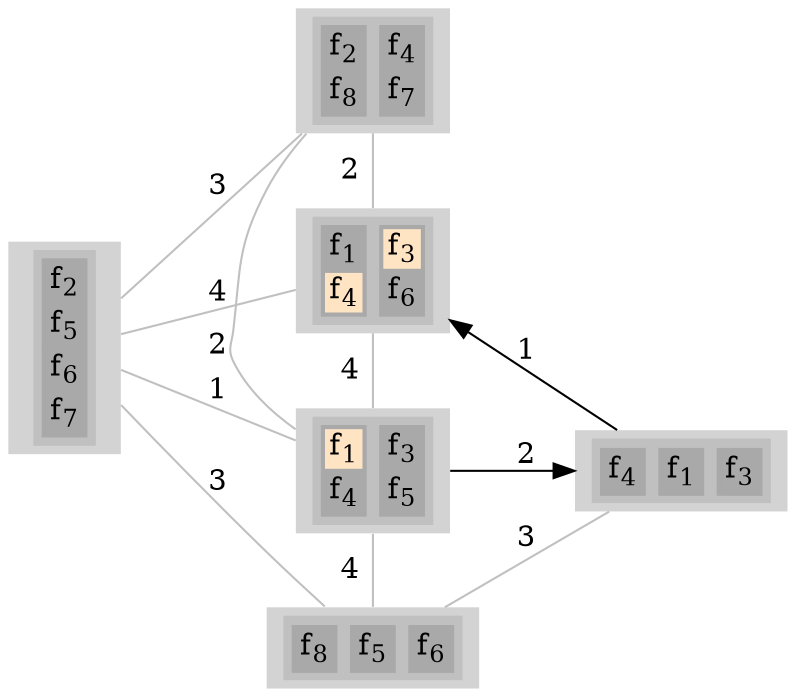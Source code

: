 digraph G
{
ranksep = "equally"
rankdir = LR
node [shape=none]
{rank = same; 1; };
{rank = same; 2; 3; 5; 6; };
{rank = same; 4; };
5[style=filled
label=<
<TABLE BORDER="0" BGCOLOR="grey">
<TR>
<TD>
<TABLE BORDER="0" BGCOLOR="darkgrey">
<TR><TD PORT="f1" BGCOLOR="bisque">f<SUB>1</SUB></TD></TR>
<TR><TD PORT="f4" BGCOLOR="darkgrey">f<SUB>4</SUB></TD></TR>
</TABLE>
</TD>
<TD>
<TABLE BORDER="0" BGCOLOR="darkgrey">
<TR><TD PORT="f3" BGCOLOR="darkgrey">f<SUB>3</SUB></TD></TR>
<TR><TD PORT="f5" BGCOLOR="darkgrey">f<SUB>5</SUB></TD></TR>
</TABLE>
</TD>
</TR>
</TABLE>>]

3[style=filled
label=<
<TABLE BORDER="0" BGCOLOR="grey">
<TR>
<TD>
<TABLE BORDER="0" BGCOLOR="darkgrey">
<TR><TD PORT="f1" BGCOLOR="darkgrey">f<SUB>1</SUB></TD></TR>
<TR><TD PORT="f4" BGCOLOR="bisque">f<SUB>4</SUB></TD></TR>
</TABLE>
</TD>
<TD>
<TABLE BORDER="0" BGCOLOR="darkgrey">
<TR><TD PORT="f3" BGCOLOR="bisque">f<SUB>3</SUB></TD></TR>
<TR><TD PORT="f6" BGCOLOR="darkgrey">f<SUB>6</SUB></TD></TR>
</TABLE>
</TD>
</TR>
</TABLE>>]

3[style=filled
label=<
<TABLE BORDER="0" BGCOLOR="grey">
<TR>
<TD>
<TABLE BORDER="0" BGCOLOR="darkgrey">
<TR><TD PORT="f1" BGCOLOR="darkgrey">f<SUB>1</SUB></TD></TR>
<TR><TD PORT="f4" BGCOLOR="bisque">f<SUB>4</SUB></TD></TR>
</TABLE>
</TD>
<TD>
<TABLE BORDER="0" BGCOLOR="darkgrey">
<TR><TD PORT="f3" BGCOLOR="bisque">f<SUB>3</SUB></TD></TR>
<TR><TD PORT="f6" BGCOLOR="darkgrey">f<SUB>6</SUB></TD></TR>
</TABLE>
</TD>
</TR>
</TABLE>>]

1[style=filled
label=<
<TABLE BORDER="0" BGCOLOR="grey">
<TR>
<TD>
<TABLE BORDER="0" BGCOLOR="darkgrey">
<TR><TD PORT="f2" BGCOLOR="darkgrey">f<SUB>2</SUB></TD></TR>
<TR><TD PORT="f5" BGCOLOR="darkgrey">f<SUB>5</SUB></TD></TR>
<TR><TD PORT="f6" BGCOLOR="darkgrey">f<SUB>6</SUB></TD></TR>
<TR><TD PORT="f7" BGCOLOR="darkgrey">f<SUB>7</SUB></TD></TR>
</TABLE>
</TD>
</TR>
</TABLE>>]

2[style=filled
label=<
<TABLE BORDER="0" BGCOLOR="grey">
<TR>
<TD>
<TABLE BORDER="0" BGCOLOR="darkgrey">
<TR><TD PORT="f2" BGCOLOR="darkgrey">f<SUB>2</SUB></TD></TR>
<TR><TD PORT="f8" BGCOLOR="darkgrey">f<SUB>8</SUB></TD></TR>
</TABLE>
</TD>
<TD>
<TABLE BORDER="0" BGCOLOR="darkgrey">
<TR><TD PORT="f4" BGCOLOR="darkgrey">f<SUB>4</SUB></TD></TR>
<TR><TD PORT="f7" BGCOLOR="darkgrey">f<SUB>7</SUB></TD></TR>
</TABLE>
</TD>
</TR>
</TABLE>>]

6[style=filled
label=<
<TABLE BORDER="0" BGCOLOR="grey">
<TR>
<TD>
<TABLE BORDER="0" BGCOLOR="darkgrey">
<TR><TD PORT="f8" BGCOLOR="darkgrey">f<SUB>8</SUB></TD></TR>
</TABLE>
</TD>
<TD>
<TABLE BORDER="0" BGCOLOR="darkgrey">
<TR><TD PORT="f5" BGCOLOR="darkgrey">f<SUB>5</SUB></TD></TR>
</TABLE>
</TD>
<TD>
<TABLE BORDER="0" BGCOLOR="darkgrey">
<TR><TD PORT="f6" BGCOLOR="darkgrey">f<SUB>6</SUB></TD></TR>
</TABLE>
</TD>
</TR>
</TABLE>>]

4[style=filled
label=<
<TABLE BORDER="0" BGCOLOR="grey">
<TR>
<TD>
<TABLE BORDER="0" BGCOLOR="darkgrey">
<TR><TD PORT="f4" BGCOLOR="darkgrey">f<SUB>4</SUB></TD></TR>
</TABLE>
</TD>
<TD>
<TABLE BORDER="0" BGCOLOR="darkgrey">
<TR><TD PORT="f1" BGCOLOR="darkgrey">f<SUB>1</SUB></TD></TR>
</TABLE>
</TD>
<TD>
<TABLE BORDER="0" BGCOLOR="darkgrey">
<TR><TD PORT="f3" BGCOLOR="darkgrey">f<SUB>3</SUB></TD></TR>
</TABLE>
</TD>
</TR>
</TABLE>>]

5 -> 4[label="2" color="black"]
4 -> 3[label="1" color="black"]
1 -> 2[label="3" color="grey" dir = none]
1 -> 3[label="4" color="grey" dir = none]
1 -> 5[label="1" color="grey" dir = none]
1 -> 6[label="3" color="grey" dir = none]
2 -> 3[label="2" color="grey" dir = none]
2 -> 5[label="2" color="grey" dir = none]
3 -> 5[label="4" color="grey" dir = none]
4 -> 6[label="3" color="grey" dir = none]
5 -> 6[label="4" color="grey" dir = none]
}